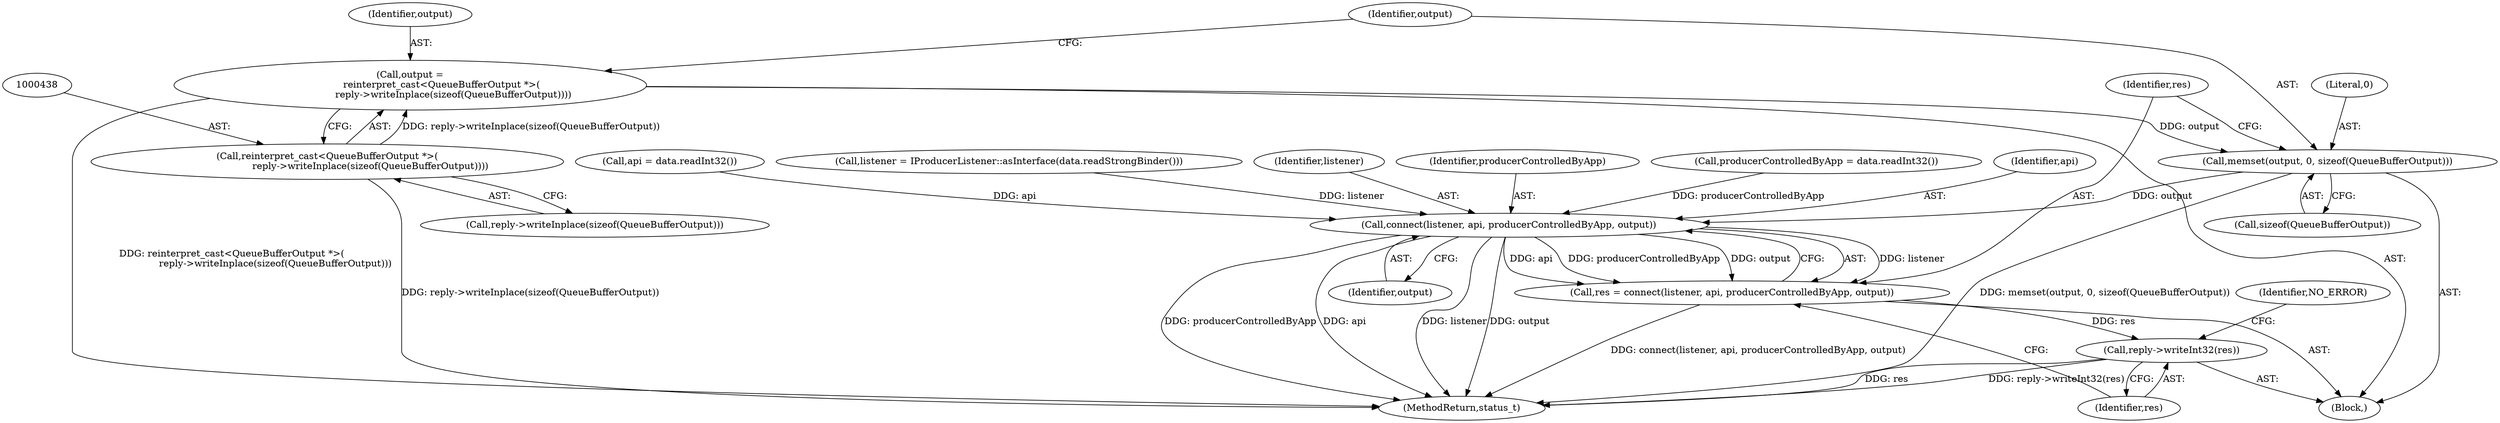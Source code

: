 digraph "0_Android_a30d7d90c4f718e46fb41a99b3d52800e1011b73_0@API" {
"1000442" [label="(Call,memset(output, 0, sizeof(QueueBufferOutput)))"];
"1000435" [label="(Call,output =\n                     reinterpret_cast<QueueBufferOutput *>(\n                             reply->writeInplace(sizeof(QueueBufferOutput))))"];
"1000437" [label="(Call,reinterpret_cast<QueueBufferOutput *>(\n                             reply->writeInplace(sizeof(QueueBufferOutput))))"];
"1000450" [label="(Call,connect(listener, api, producerControlledByApp, output))"];
"1000448" [label="(Call,res = connect(listener, api, producerControlledByApp, output))"];
"1000455" [label="(Call,reply->writeInt32(res))"];
"1000596" [label="(MethodReturn,status_t)"];
"1000451" [label="(Identifier,listener)"];
"1000437" [label="(Call,reinterpret_cast<QueueBufferOutput *>(\n                             reply->writeInplace(sizeof(QueueBufferOutput))))"];
"1000444" [label="(Literal,0)"];
"1000453" [label="(Identifier,producerControlledByApp)"];
"1000443" [label="(Identifier,output)"];
"1000458" [label="(Identifier,NO_ERROR)"];
"1000448" [label="(Call,res = connect(listener, api, producerControlledByApp, output))"];
"1000432" [label="(Call,producerControlledByApp = data.readInt32())"];
"1000435" [label="(Call,output =\n                     reinterpret_cast<QueueBufferOutput *>(\n                             reply->writeInplace(sizeof(QueueBufferOutput))))"];
"1000455" [label="(Call,reply->writeInt32(res))"];
"1000445" [label="(Call,sizeof(QueueBufferOutput))"];
"1000452" [label="(Identifier,api)"];
"1000454" [label="(Identifier,output)"];
"1000449" [label="(Identifier,res)"];
"1000412" [label="(Block,)"];
"1000428" [label="(Call,api = data.readInt32())"];
"1000439" [label="(Call,reply->writeInplace(sizeof(QueueBufferOutput)))"];
"1000450" [label="(Call,connect(listener, api, producerControlledByApp, output))"];
"1000442" [label="(Call,memset(output, 0, sizeof(QueueBufferOutput)))"];
"1000456" [label="(Identifier,res)"];
"1000436" [label="(Identifier,output)"];
"1000423" [label="(Call,listener = IProducerListener::asInterface(data.readStrongBinder()))"];
"1000442" -> "1000412"  [label="AST: "];
"1000442" -> "1000445"  [label="CFG: "];
"1000443" -> "1000442"  [label="AST: "];
"1000444" -> "1000442"  [label="AST: "];
"1000445" -> "1000442"  [label="AST: "];
"1000449" -> "1000442"  [label="CFG: "];
"1000442" -> "1000596"  [label="DDG: memset(output, 0, sizeof(QueueBufferOutput))"];
"1000435" -> "1000442"  [label="DDG: output"];
"1000442" -> "1000450"  [label="DDG: output"];
"1000435" -> "1000412"  [label="AST: "];
"1000435" -> "1000437"  [label="CFG: "];
"1000436" -> "1000435"  [label="AST: "];
"1000437" -> "1000435"  [label="AST: "];
"1000443" -> "1000435"  [label="CFG: "];
"1000435" -> "1000596"  [label="DDG: reinterpret_cast<QueueBufferOutput *>(\n                             reply->writeInplace(sizeof(QueueBufferOutput)))"];
"1000437" -> "1000435"  [label="DDG: reply->writeInplace(sizeof(QueueBufferOutput))"];
"1000437" -> "1000439"  [label="CFG: "];
"1000438" -> "1000437"  [label="AST: "];
"1000439" -> "1000437"  [label="AST: "];
"1000437" -> "1000596"  [label="DDG: reply->writeInplace(sizeof(QueueBufferOutput))"];
"1000450" -> "1000448"  [label="AST: "];
"1000450" -> "1000454"  [label="CFG: "];
"1000451" -> "1000450"  [label="AST: "];
"1000452" -> "1000450"  [label="AST: "];
"1000453" -> "1000450"  [label="AST: "];
"1000454" -> "1000450"  [label="AST: "];
"1000448" -> "1000450"  [label="CFG: "];
"1000450" -> "1000596"  [label="DDG: api"];
"1000450" -> "1000596"  [label="DDG: producerControlledByApp"];
"1000450" -> "1000596"  [label="DDG: listener"];
"1000450" -> "1000596"  [label="DDG: output"];
"1000450" -> "1000448"  [label="DDG: listener"];
"1000450" -> "1000448"  [label="DDG: api"];
"1000450" -> "1000448"  [label="DDG: producerControlledByApp"];
"1000450" -> "1000448"  [label="DDG: output"];
"1000423" -> "1000450"  [label="DDG: listener"];
"1000428" -> "1000450"  [label="DDG: api"];
"1000432" -> "1000450"  [label="DDG: producerControlledByApp"];
"1000448" -> "1000412"  [label="AST: "];
"1000449" -> "1000448"  [label="AST: "];
"1000456" -> "1000448"  [label="CFG: "];
"1000448" -> "1000596"  [label="DDG: connect(listener, api, producerControlledByApp, output)"];
"1000448" -> "1000455"  [label="DDG: res"];
"1000455" -> "1000412"  [label="AST: "];
"1000455" -> "1000456"  [label="CFG: "];
"1000456" -> "1000455"  [label="AST: "];
"1000458" -> "1000455"  [label="CFG: "];
"1000455" -> "1000596"  [label="DDG: reply->writeInt32(res)"];
"1000455" -> "1000596"  [label="DDG: res"];
}
